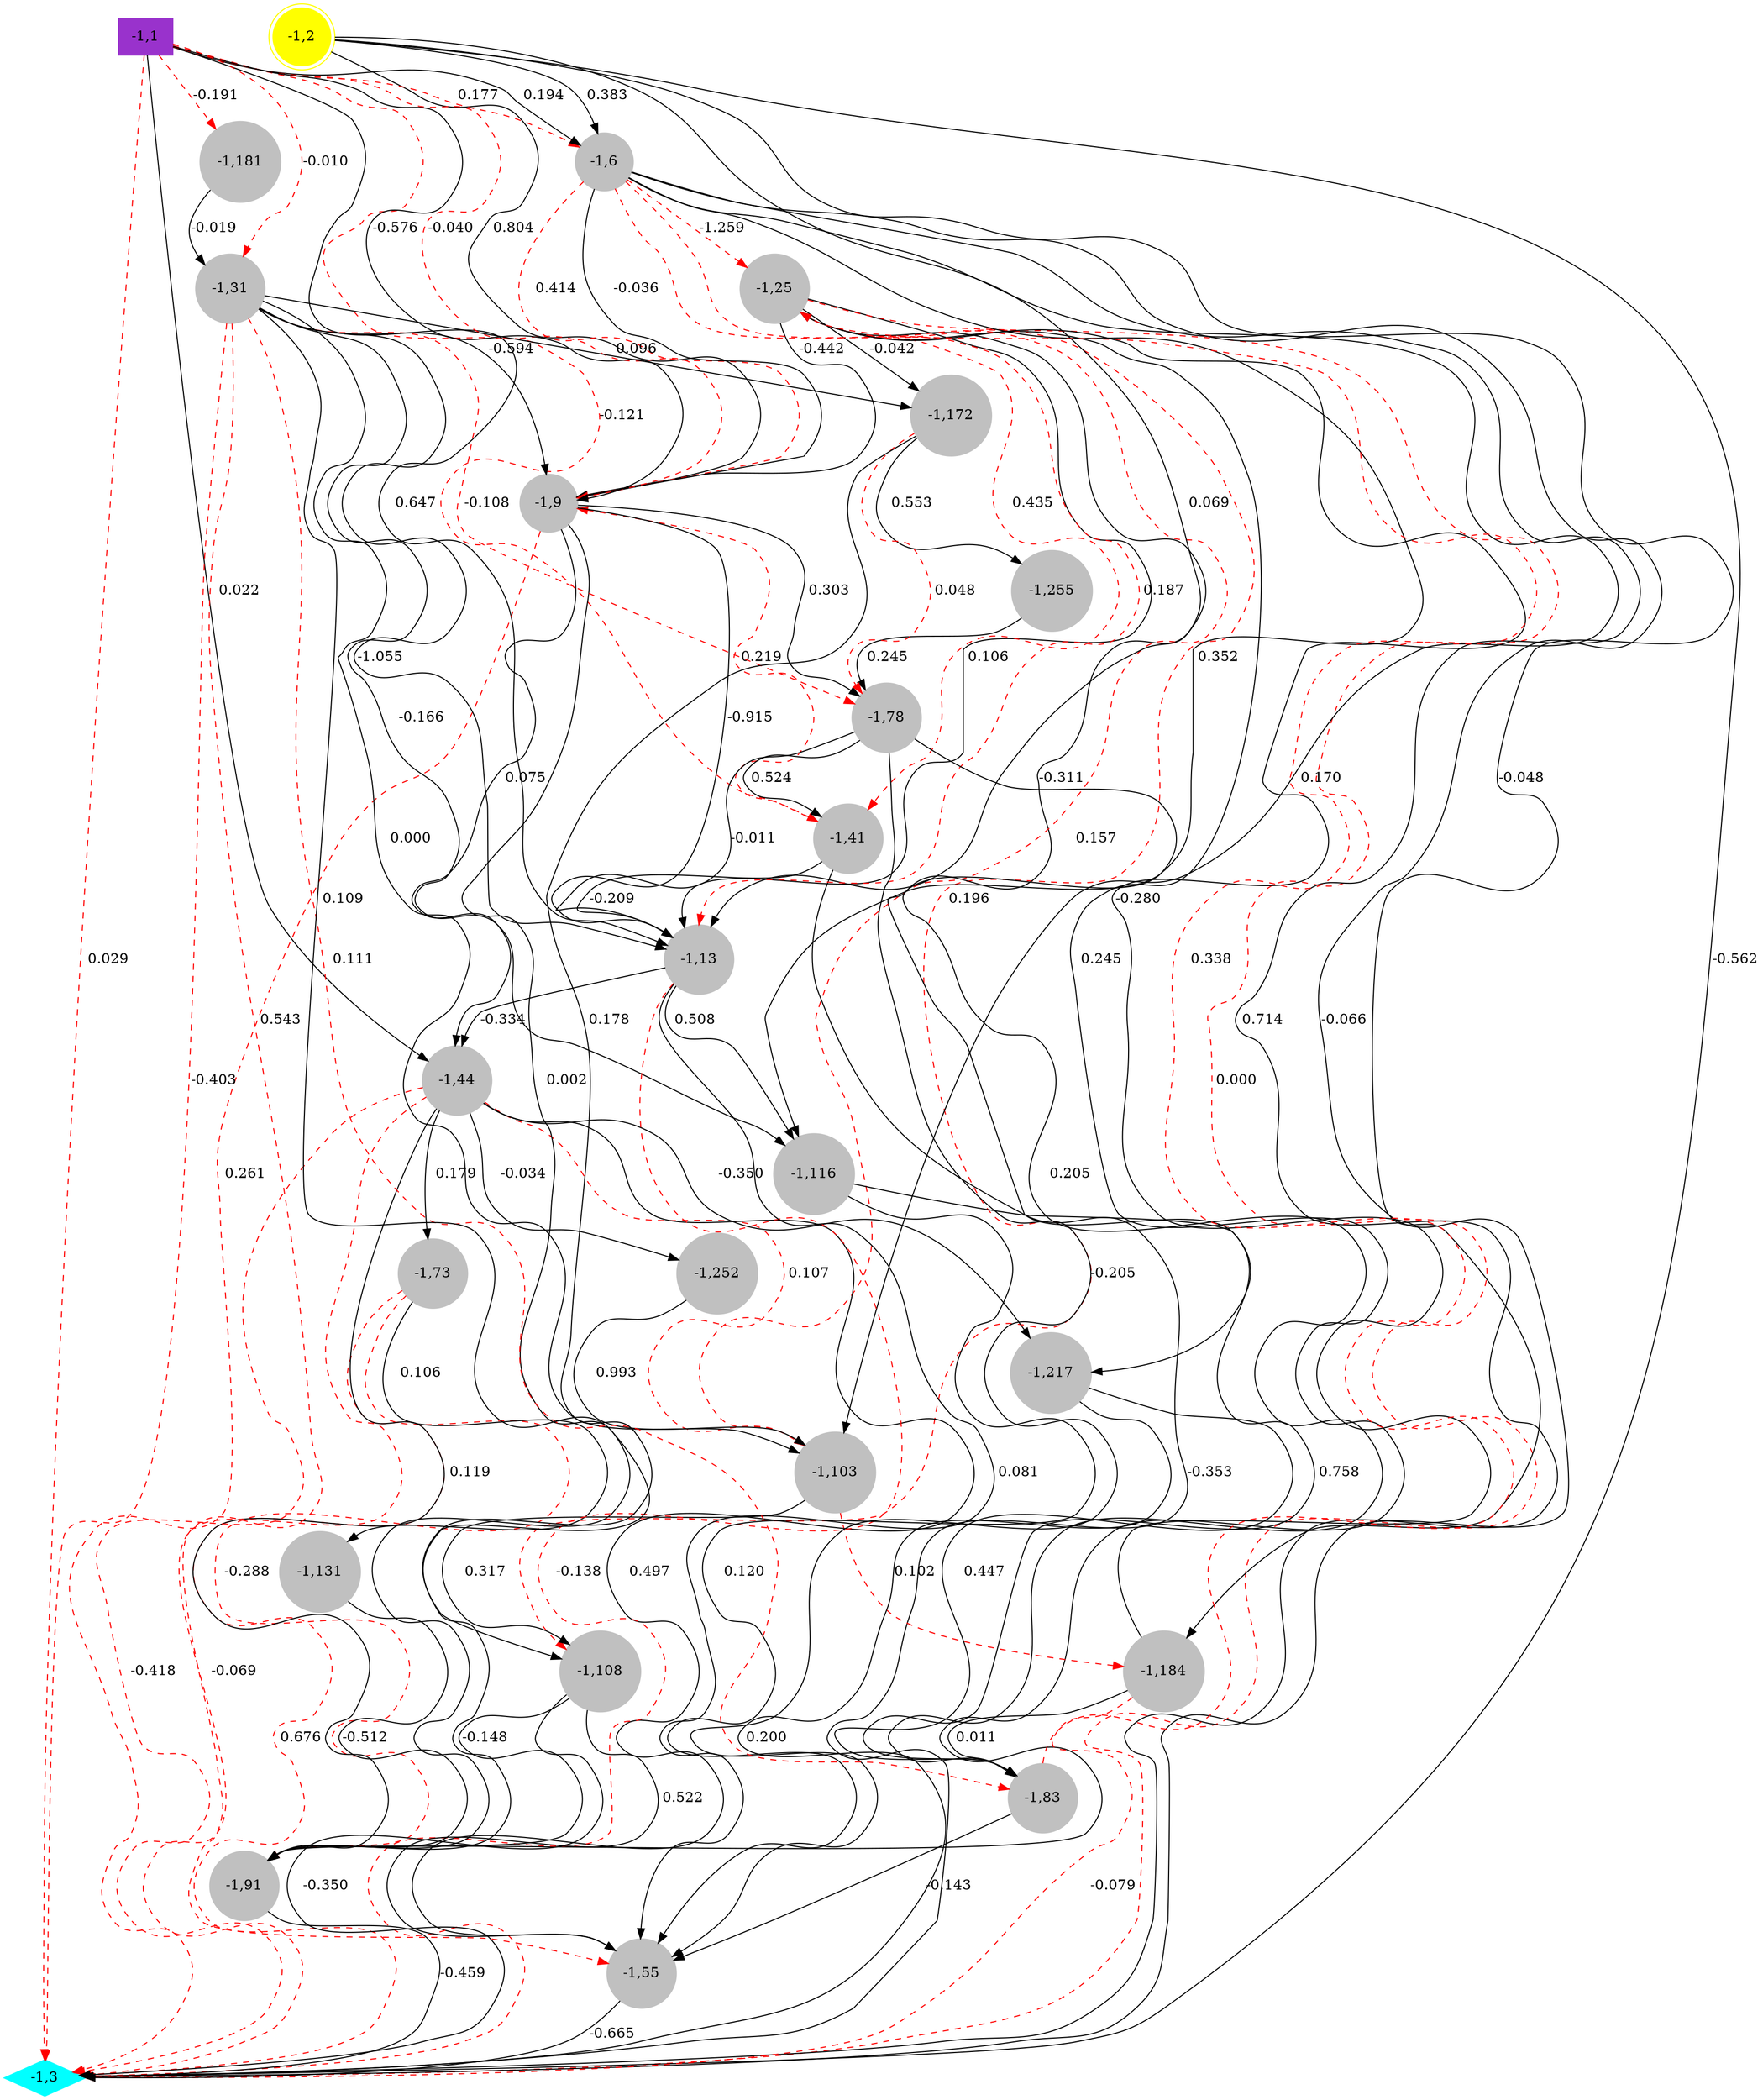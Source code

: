 digraph "testDepth" {
<-1,25> [color=gray, lbl=0, shape=circle, style=filled, type=0];
<-1,181> [color=gray, lbl=0, shape=circle, style=filled, type=0];
<-1,41> [color=gray, lbl=0, shape=circle, style=filled, type=0];
<-1,103> [color=gray, lbl=0, shape=circle, style=filled, type=0];
<-1,73> [color=gray, lbl=0, shape=circle, style=filled, type=0];
<-1,255> [color=gray, lbl=0, shape=circle, style=filled, type=0];
<-1,2> [color=yellow, lbl=3, shape=doublecircle, style=filled, type=1];
<-1,6> [color=gray, lbl=0, shape=circle, style=filled, type=0];
<-1,1> [color=darkorchid, lbl=1, shape=box, style=filled, type=1];
<-1,78> [color=gray, lbl=0, shape=circle, style=filled, type=0];
<-1,44> [color=gray, lbl=0, shape=circle, style=filled, type=0];
<-1,13> [color=gray, lbl=0, shape=circle, style=filled, type=0];
<-1,9> [color=gray, lbl=0, shape=circle, style=filled, type=0];
<-1,91> [color=gray, lbl=0, shape=circle, style=filled, type=0];
<-1,184> [color=gray, lbl=0, shape=circle, style=filled, type=0];
<-1,83> [color=gray, lbl=0, shape=circle, style=filled, type=0];
<-1,108> [color=gray, lbl=0, shape=circle, style=filled, type=0];
<-1,217> [color=gray, lbl=0, shape=circle, style=filled, type=0];
<-1,3> [color=cyan, lbl=2, shape=diamond, style=filled, type=0];
<-1,116> [color=gray, lbl=0, shape=circle, style=filled, type=0];
<-1,252> [color=gray, lbl=0, shape=circle, style=filled, type=0];
<-1,131> [color=gray, lbl=0, shape=circle, style=filled, type=0];
<-1,31> [color=gray, lbl=0, shape=circle, style=filled, type=0];
<-1,172> [color=gray, lbl=0, shape=circle, style=filled, type=0];
<-1,55> [color=gray, lbl=0, shape=circle, style=filled, type=0];
<-1,25> -> <-1,108>  [color=red, enable=0, inov_num=<-1,534>, key=0, label=" 0.196", labelfontcolor=red, labelfontsize=4, recurent=0, style=dashed, weight="0.195524"];
<-1,25> -> <-1,9>  [color=black, enable=1, inov_num=<-1,83>, key=0, label="-0.442", labelfontcolor=black, labelfontsize=4, recurent=0, style=solid, weight="-0.442244"];
<-1,25> -> <-1,217>  [color=black, enable=1, inov_num=<-1,1322>, key=0, label="-0.311", labelfontcolor=black, labelfontsize=4, recurent=0, style=solid, weight="-0.310799"];
<-1,25> -> <-1,3>  [color=red, enable=0, inov_num=<-1,505>, key=0, label=" 0.000", labelfontcolor=red, labelfontsize=4, recurent=0, style=dashed, weight="0.0"];
<-1,25> -> <-1,172>  [color=black, enable=1, inov_num=<-1,1429>, key=0, label="-0.042", labelfontcolor=black, labelfontsize=4, recurent=0, style=solid, weight="-0.0422198"];
<-1,25> -> <-1,13>  [color=black, enable=1, inov_num=<-1,548>, key=0, label=" 0.106", labelfontcolor=black, labelfontsize=4, recurent=0, style=solid, weight="0.105907"];
<-1,25> -> <-1,91>  [color=black, enable=1, inov_num=<-1,554>, key=0, label=" 0.245", labelfontcolor=black, labelfontsize=4, recurent=0, style=solid, weight="0.245227"];
<-1,181> -> <-1,31>  [color=black, enable=1, inov_num=<-1,990>, key=0, label="-0.019", labelfontcolor=black, labelfontsize=4, recurent=0, style=solid, weight="-0.0190219"];
<-1,41> -> <-1,13>  [color=black, enable=1, inov_num=<-1,158>, key=0, label="-0.209", labelfontcolor=black, labelfontsize=4, recurent=0, style=solid, weight="-0.209389"];
<-1,41> -> <-1,9>  [color=red, enable=0, inov_num=<-1,378>, key=0, label=" 0.219", labelfontcolor=red, labelfontsize=4, recurent=0, style=dashed, weight="0.218929"];
<-1,41> -> <-1,3>  [color=black, enable=1, inov_num=<-1,1101>, key=0, label="-0.353", labelfontcolor=black, labelfontsize=4, recurent=0, style=solid, weight="-0.353118"];
<-1,103> -> <-1,25>  [color=red, enable=0, inov_num=<-1,514>, key=0, label=" 0.157", labelfontcolor=red, labelfontsize=4, recurent=0, style=dashed, weight="0.157261"];
<-1,103> -> <-1,108>  [color=black, enable=1, inov_num=<-1,851>, key=0, label=" 0.317", labelfontcolor=black, labelfontsize=4, recurent=0, style=solid, weight="0.316921"];
<-1,103> -> <-1,184>  [color=red, enable=0, inov_num=<-1,1001>, key=0, label=" 0.102", labelfontcolor=red, labelfontsize=4, recurent=0, style=dashed, weight="0.102442"];
<-1,73> -> <-1,131>  [color=black, enable=1, inov_num=<-1,677>, key=0, label=" 0.106", labelfontcolor=black, labelfontsize=4, recurent=0, style=solid, weight="0.106454"];
<-1,73> -> <-1,91>  [color=red, enable=0, inov_num=<-1,428>, key=0, label="-0.288", labelfontcolor=red, labelfontsize=4, recurent=0, style=dashed, weight="-0.287988"];
<-1,73> -> <-1,3>  [color=red, enable=0, inov_num=<-1,319>, key=0, label=" 0.676", labelfontcolor=red, labelfontsize=4, recurent=0, style=dashed, weight="0.675942"];
<-1,255> -> <-1,78>  [color=black, enable=1, inov_num=<-1,1422>, key=0, label=" 0.245", labelfontcolor=black, labelfontsize=4, recurent=0, style=solid, weight="0.245151"];
<-1,2> -> <-1,6>  [color=black, enable=1, inov_num=<-1,47>, key=0, label=" 0.383", labelfontcolor=black, labelfontsize=4, recurent=0, style=solid, weight="0.382536"];
<-1,2> -> <-1,184>  [color=black, enable=1, inov_num=<-1,1026>, key=0, label="-0.048", labelfontcolor=black, labelfontsize=4, recurent=0, style=solid, weight="-0.0479864"];
<-1,2> -> <-1,13>  [color=black, enable=1, inov_num=<-1,78>, key=0, label=" 0.069", labelfontcolor=black, labelfontsize=4, recurent=0, style=solid, weight="0.0686566"];
<-1,2> -> <-1,9>  [color=black, enable=1, inov_num=<-1,35>, key=0, label=" 0.804", labelfontcolor=black, labelfontsize=4, recurent=0, style=solid, weight="0.803992"];
<-1,2> -> <-1,3>  [color=black, enable=1, inov_num=<-1,2>, key=0, label="-0.562", labelfontcolor=black, labelfontsize=4, recurent=0, style=solid, weight="-0.562444"];
<-1,6> -> <-1,25>  [color=red, enable=0, inov_num=<-1,82>, key=0, label="-1.259", labelfontcolor=red, labelfontsize=4, recurent=0, style=dashed, weight="-1.25905"];
<-1,6> -> <-1,9>  [color=red, enable=0, inov_num=<-1,19>, key=0, label=" 0.414", labelfontcolor=red, labelfontsize=4, recurent=0, style=dashed, weight="0.413671"];
<-1,6> -> <-1,9>  [color=black, enable=1, inov_num=<-1,193>, key=1, label="-0.036", labelfontcolor=black, labelfontsize=4, recurent=0, style=solid, weight="-0.0360116"];
<-1,6> -> <-1,3>  [color=black, enable=1, inov_num=<-1,8>, key=0, label=" 0.714", labelfontcolor=black, labelfontsize=4, recurent=0, style=solid, weight="0.714144"];
<-1,6> -> <-1,3>  [color=black, enable=1, inov_num=<-1,37>, key=1, label="-0.066", labelfontcolor=black, labelfontsize=4, recurent=0, style=solid, weight="-0.0656363"];
<-1,6> -> <-1,116>  [color=black, enable=1, inov_num=<-1,732>, key=0, label=" 0.352", labelfontcolor=black, labelfontsize=4, recurent=0, style=solid, weight="0.352496"];
<-1,6> -> <-1,41>  [color=red, enable=0, inov_num=<-1,157>, key=0, label=" 0.435", labelfontcolor=red, labelfontsize=4, recurent=0, style=dashed, weight="0.434921"];
<-1,6> -> <-1,103>  [color=black, enable=1, inov_num=<-1,513>, key=0, label=" 0.170", labelfontcolor=black, labelfontsize=4, recurent=0, style=solid, weight="0.170045"];
<-1,6> -> <-1,13>  [color=red, enable=0, inov_num=<-1,59>, key=0, label=" 0.187", labelfontcolor=red, labelfontsize=4, recurent=0, style=dashed, weight="0.186595"];
<-1,1> -> <-1,181>  [color=red, enable=0, inov_num=<-1,989>, key=0, label="-0.191", labelfontcolor=red, labelfontsize=4, recurent=0, style=dashed, weight="-0.191245"];
<-1,1> -> <-1,9>  [color=red, enable=0, inov_num=<-1,28>, key=0, label="-0.040", labelfontcolor=red, labelfontsize=4, recurent=0, style=dashed, weight="-0.0402518"];
<-1,1> -> <-1,9>  [color=black, enable=1, inov_num=<-1,276>, key=1, label="-0.576", labelfontcolor=black, labelfontsize=4, recurent=0, style=solid, weight="-0.576329"];
<-1,1> -> <-1,3>  [color=red, enable=0, inov_num=<-1,1>, key=0, label=" 0.029", labelfontcolor=red, labelfontsize=4, recurent=0, style=dashed, weight="0.0288857"];
<-1,1> -> <-1,6>  [color=red, enable=0, inov_num=<-1,7>, key=0, label=" 0.177", labelfontcolor=red, labelfontsize=4, recurent=0, style=dashed, weight="0.176683"];
<-1,1> -> <-1,6>  [color=black, enable=1, inov_num=<-1,29>, key=1, label=" 0.194", labelfontcolor=black, labelfontsize=4, recurent=0, style=solid, weight="0.194087"];
<-1,1> -> <-1,41>  [color=red, enable=0, inov_num=<-1,361>, key=0, label="-0.121", labelfontcolor=red, labelfontsize=4, recurent=0, style=dashed, weight="-0.121173"];
<-1,1> -> <-1,31>  [color=red, enable=0, inov_num=<-1,117>, key=0, label="-0.010", labelfontcolor=red, labelfontsize=4, recurent=0, style=dashed, weight="-0.0101693"];
<-1,1> -> <-1,13>  [color=black, enable=1, inov_num=<-1,40>, key=0, label=" 0.647", labelfontcolor=black, labelfontsize=4, recurent=0, style=solid, weight="0.647365"];
<-1,1> -> <-1,44>  [color=black, enable=1, inov_num=<-1,449>, key=0, label=" 0.022", labelfontcolor=black, labelfontsize=4, recurent=0, style=solid, weight="0.0219389"];
<-1,78> -> <-1,83>  [color=black, enable=1, inov_num=<-1,921>, key=0, label=" 0.205", labelfontcolor=black, labelfontsize=4, recurent=0, style=solid, weight="0.204778"];
<-1,78> -> <-1,13>  [color=black, enable=1, inov_num=<-1,342>, key=0, label="-0.011", labelfontcolor=black, labelfontsize=4, recurent=0, style=solid, weight="-0.0108616"];
<-1,78> -> <-1,41>  [color=black, enable=1, inov_num=<-1,530>, key=0, label=" 0.524", labelfontcolor=black, labelfontsize=4, recurent=0, style=solid, weight="0.524301"];
<-1,78> -> <-1,55>  [color=black, enable=1, inov_num=<-1,527>, key=0, label="-0.205", labelfontcolor=black, labelfontsize=4, recurent=0, style=solid, weight="-0.205229"];
<-1,44> -> <-1,217>  [color=black, enable=1, inov_num=<-1,1203>, key=0, label="-0.350", labelfontcolor=black, labelfontsize=4, recurent=0, style=solid, weight="-0.350416"];
<-1,44> -> <-1,3>  [color=red, enable=0, inov_num=<-1,178>, key=0, label="-0.418", labelfontcolor=red, labelfontsize=4, recurent=0, style=dashed, weight="-0.417727"];
<-1,44> -> <-1,3>  [color=red, enable=0, inov_num=<-1,1114>, key=1, label="-0.069", labelfontcolor=red, labelfontsize=4, recurent=0, style=dashed, weight="-0.0689939"];
<-1,44> -> <-1,252>  [color=black, enable=1, inov_num=<-1,1404>, key=0, label="-0.034", labelfontcolor=black, labelfontsize=4, recurent=0, style=solid, weight="-0.0339217"];
<-1,44> -> <-1,91>  [color=black, enable=1, inov_num=<-1,939>, key=0, label=" 0.119", labelfontcolor=black, labelfontsize=4, recurent=0, style=solid, weight="0.118801"];
<-1,44> -> <-1,103>  [color=red, enable=0, inov_num=<-1,1284>, key=0, label=" 0.107", labelfontcolor=red, labelfontsize=4, recurent=0, style=dashed, weight="0.107302"];
<-1,44> -> <-1,73>  [color=black, enable=1, inov_num=<-1,318>, key=0, label=" 0.179", labelfontcolor=black, labelfontsize=4, recurent=0, style=solid, weight="0.179103"];
<-1,44> -> <-1,55>  [color=black, enable=1, inov_num=<-1,1240>, key=0, label=" 0.497", labelfontcolor=black, labelfontsize=4, recurent=0, style=solid, weight="0.497189"];
<-1,13> -> <-1,116>  [color=black, enable=1, inov_num=<-1,801>, key=0, label=" 0.508", labelfontcolor=black, labelfontsize=4, recurent=0, style=solid, weight="0.508203"];
<-1,13> -> <-1,44>  [color=black, enable=1, inov_num=<-1,247>, key=0, label="-0.334", labelfontcolor=black, labelfontsize=4, recurent=0, style=solid, weight="-0.333955"];
<-1,13> -> <-1,55>  [color=black, enable=1, inov_num=<-1,1170>, key=0, label=" 0.081", labelfontcolor=black, labelfontsize=4, recurent=0, style=solid, weight="0.0805758"];
<-1,13> -> <-1,3>  [color=red, enable=0, inov_num=<-1,41>, key=0, label="-0.138", labelfontcolor=red, labelfontsize=4, recurent=0, style=dashed, weight="-0.137648"];
<-1,9> -> <-1,78>  [color=black, enable=1, inov_num=<-1,717>, key=0, label=" 0.303", labelfontcolor=black, labelfontsize=4, recurent=0, style=solid, weight="0.302676"];
<-1,9> -> <-1,44>  [color=black, enable=1, inov_num=<-1,177>, key=0, label=" 0.075", labelfontcolor=black, labelfontsize=4, recurent=0, style=solid, weight="0.075424"];
<-1,9> -> <-1,13>  [color=black, enable=1, inov_num=<-1,61>, key=0, label="-0.915", labelfontcolor=black, labelfontsize=4, recurent=0, style=solid, weight="-0.915115"];
<-1,9> -> <-1,91>  [color=black, enable=1, inov_num=<-1,595>, key=0, label=" 0.002", labelfontcolor=black, labelfontsize=4, recurent=0, style=solid, weight="0.00194001"];
<-1,9> -> <-1,3>  [color=red, enable=0, inov_num=<-1,20>, key=0, label=" 0.261", labelfontcolor=red, labelfontsize=4, recurent=0, style=dashed, weight="0.261371"];
<-1,91> -> <-1,3>  [color=black, enable=1, inov_num=<-1,429>, key=0, label="-0.459", labelfontcolor=black, labelfontsize=4, recurent=0, style=solid, weight="-0.458957"];
<-1,184> -> <-1,25>  [color=black, enable=1, inov_num=<-1,1002>, key=0, label="-0.280", labelfontcolor=black, labelfontsize=4, recurent=0, style=solid, weight="-0.280008"];
<-1,184> -> <-1,83>  [color=black, enable=1, inov_num=<-1,1291>, key=0, label=" 0.011", labelfontcolor=black, labelfontsize=4, recurent=0, style=solid, weight="0.0109902"];
<-1,184> -> <-1,3>  [color=red, enable=0, inov_num=<-1,1164>, key=0, label="-0.079", labelfontcolor=red, labelfontsize=4, recurent=0, style=dashed, weight="-0.0790476"];
<-1,83> -> <-1,25>  [color=red, enable=0, inov_num=<-1,579>, key=0, label=" 0.338", labelfontcolor=red, labelfontsize=4, recurent=0, style=dashed, weight="0.338474"];
<-1,83> -> <-1,55>  [color=black, enable=1, inov_num=<-1,356>, key=0, label="-0.143", labelfontcolor=black, labelfontsize=4, recurent=0, style=solid, weight="-0.143259"];
<-1,108> -> <-1,55>  [color=black, enable=1, inov_num=<-1,1318>, key=0, label=" 0.522", labelfontcolor=black, labelfontsize=4, recurent=0, style=solid, weight="0.522058"];
<-1,108> -> <-1,91>  [color=black, enable=1, inov_num=<-1,782>, key=0, label="-0.148", labelfontcolor=black, labelfontsize=4, recurent=0, style=solid, weight="-0.14752"];
<-1,108> -> <-1,3>  [color=black, enable=1, inov_num=<-1,535>, key=0, label="-0.350", labelfontcolor=black, labelfontsize=4, recurent=0, style=solid, weight="-0.350193"];
<-1,217> -> <-1,83>  [color=black, enable=1, inov_num=<-1,1299>, key=0, label=" 0.447", labelfontcolor=black, labelfontsize=4, recurent=0, style=solid, weight="0.44664"];
<-1,217> -> <-1,3>  [color=black, enable=1, inov_num=<-1,1204>, key=0, label=" 0.200", labelfontcolor=black, labelfontsize=4, recurent=0, style=solid, weight="0.200304"];
<-1,116> -> <-1,83>  [color=black, enable=1, inov_num=<-1,587>, key=0, label=" 0.758", labelfontcolor=black, labelfontsize=4, recurent=0, style=solid, weight="0.75768"];
<-1,116> -> <-1,55>  [color=black, enable=1, inov_num=<-1,972>, key=0, label=" 0.120", labelfontcolor=black, labelfontsize=4, recurent=0, style=solid, weight="0.120206"];
<-1,252> -> <-1,103>  [color=black, enable=1, inov_num=<-1,1405>, key=0, label=" 0.993", labelfontcolor=black, labelfontsize=4, recurent=0, style=solid, weight="0.993313"];
<-1,131> -> <-1,91>  [color=black, enable=1, inov_num=<-1,678>, key=0, label="-0.512", labelfontcolor=black, labelfontsize=4, recurent=0, style=solid, weight="-0.512362"];
<-1,31> -> <-1,83>  [color=red, enable=0, inov_num=<-1,355>, key=0, label=" 0.111", labelfontcolor=red, labelfontsize=4, recurent=0, style=dashed, weight="0.110774"];
<-1,31> -> <-1,108>  [color=black, enable=1, inov_num=<-1,1411>, key=0, label=" 0.109", labelfontcolor=black, labelfontsize=4, recurent=0, style=solid, weight="0.108563"];
<-1,31> -> <-1,9>  [color=black, enable=1, inov_num=<-1,118>, key=0, label="-0.594", labelfontcolor=black, labelfontsize=4, recurent=0, style=solid, weight="-0.594415"];
<-1,31> -> <-1,3>  [color=red, enable=0, inov_num=<-1,166>, key=0, label="-0.403", labelfontcolor=red, labelfontsize=4, recurent=0, style=dashed, weight="-0.403227"];
<-1,31> -> <-1,116>  [color=black, enable=1, inov_num=<-1,586>, key=0, label="-0.166", labelfontcolor=black, labelfontsize=4, recurent=0, style=solid, weight="-0.165913"];
<-1,31> -> <-1,103>  [color=black, enable=1, inov_num=<-1,1485>, key=0, label=" 0.000", labelfontcolor=black, labelfontsize=4, recurent=0, style=solid, weight="0.0"];
<-1,31> -> <-1,78>  [color=red, enable=0, inov_num=<-1,341>, key=0, label="-0.108", labelfontcolor=red, labelfontsize=4, recurent=0, style=dashed, weight="-0.107762"];
<-1,31> -> <-1,172>  [color=black, enable=1, inov_num=<-1,929>, key=0, label=" 0.096", labelfontcolor=black, labelfontsize=4, recurent=0, style=solid, weight="0.0955576"];
<-1,31> -> <-1,13>  [color=black, enable=1, inov_num=<-1,150>, key=0, label="-1.055", labelfontcolor=black, labelfontsize=4, recurent=0, style=solid, weight="-1.05465"];
<-1,31> -> <-1,55>  [color=red, enable=0, inov_num=<-1,233>, key=0, label=" 0.543", labelfontcolor=red, labelfontsize=4, recurent=0, style=dashed, weight="0.542639"];
<-1,172> -> <-1,78>  [color=red, enable=0, inov_num=<-1,930>, key=0, label=" 0.048", labelfontcolor=red, labelfontsize=4, recurent=0, style=dashed, weight="0.0480644"];
<-1,172> -> <-1,255>  [color=black, enable=1, inov_num=<-1,1421>, key=0, label=" 0.553", labelfontcolor=black, labelfontsize=4, recurent=0, style=solid, weight="0.553301"];
<-1,172> -> <-1,91>  [color=black, enable=1, inov_num=<-1,1446>, key=0, label=" 0.178", labelfontcolor=black, labelfontsize=4, recurent=0, style=solid, weight="0.17812"];
<-1,55> -> <-1,3>  [color=black, enable=1, inov_num=<-1,234>, key=0, label="-0.665", labelfontcolor=black, labelfontsize=4, recurent=0, style=solid, weight="-0.664682"];
}
